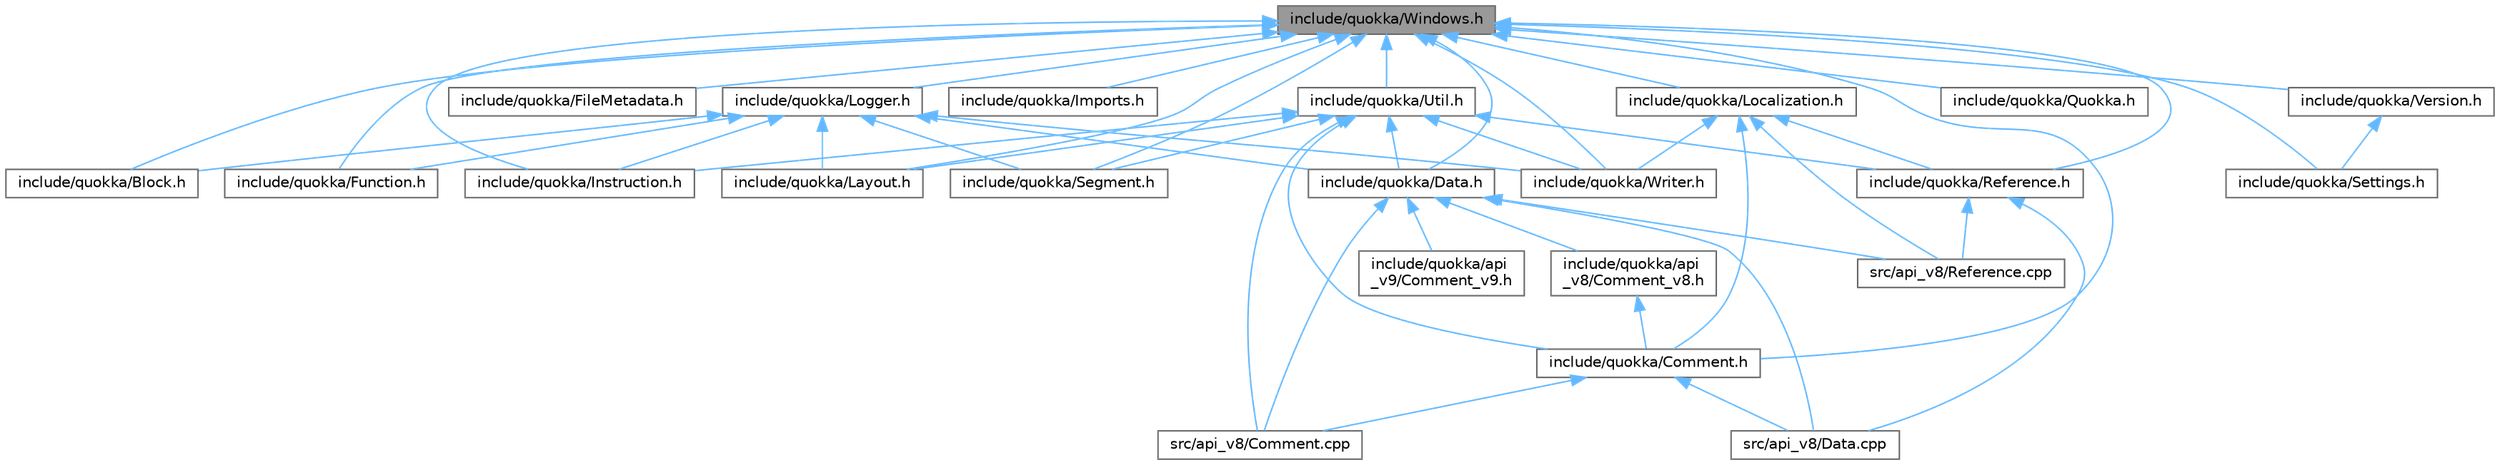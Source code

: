 digraph "include/quokka/Windows.h"
{
 // LATEX_PDF_SIZE
  bgcolor="transparent";
  edge [fontname=Helvetica,fontsize=10,labelfontname=Helvetica,labelfontsize=10];
  node [fontname=Helvetica,fontsize=10,shape=box,height=0.2,width=0.4];
  Node1 [id="Node000001",label="include/quokka/Windows.h",height=0.2,width=0.4,color="gray40", fillcolor="grey60", style="filled", fontcolor="black",tooltip=" "];
  Node1 -> Node2 [id="edge1_Node000001_Node000002",dir="back",color="steelblue1",style="solid",tooltip=" "];
  Node2 [id="Node000002",label="include/quokka/Block.h",height=0.2,width=0.4,color="grey40", fillcolor="white", style="filled",URL="$Block_8h.html",tooltip=" "];
  Node1 -> Node3 [id="edge2_Node000001_Node000003",dir="back",color="steelblue1",style="solid",tooltip=" "];
  Node3 [id="Node000003",label="include/quokka/Comment.h",height=0.2,width=0.4,color="grey40", fillcolor="white", style="filled",URL="$Comment_8h.html",tooltip=" "];
  Node3 -> Node4 [id="edge3_Node000003_Node000004",dir="back",color="steelblue1",style="solid",tooltip=" "];
  Node4 [id="Node000004",label="src/api_v8/Comment.cpp",height=0.2,width=0.4,color="grey40", fillcolor="white", style="filled",URL="$api__v8_2Comment_8cpp_source.html",tooltip=" "];
  Node3 -> Node5 [id="edge4_Node000003_Node000005",dir="back",color="steelblue1",style="solid",tooltip=" "];
  Node5 [id="Node000005",label="src/api_v8/Data.cpp",height=0.2,width=0.4,color="grey40", fillcolor="white", style="filled",URL="$api__v8_2Data_8cpp_source.html",tooltip=" "];
  Node1 -> Node6 [id="edge5_Node000001_Node000006",dir="back",color="steelblue1",style="solid",tooltip=" "];
  Node6 [id="Node000006",label="include/quokka/Data.h",height=0.2,width=0.4,color="grey40", fillcolor="white", style="filled",URL="$Data_8h.html",tooltip=" "];
  Node6 -> Node7 [id="edge6_Node000006_Node000007",dir="back",color="steelblue1",style="solid",tooltip=" "];
  Node7 [id="Node000007",label="include/quokka/api\l_v8/Comment_v8.h",height=0.2,width=0.4,color="grey40", fillcolor="white", style="filled",URL="$Comment__v8_8h_source.html",tooltip=" "];
  Node7 -> Node3 [id="edge7_Node000007_Node000003",dir="back",color="steelblue1",style="solid",tooltip=" "];
  Node6 -> Node8 [id="edge8_Node000006_Node000008",dir="back",color="steelblue1",style="solid",tooltip=" "];
  Node8 [id="Node000008",label="include/quokka/api\l_v9/Comment_v9.h",height=0.2,width=0.4,color="grey40", fillcolor="white", style="filled",URL="$Comment__v9_8h.html",tooltip=" "];
  Node6 -> Node4 [id="edge9_Node000006_Node000004",dir="back",color="steelblue1",style="solid",tooltip=" "];
  Node6 -> Node5 [id="edge10_Node000006_Node000005",dir="back",color="steelblue1",style="solid",tooltip=" "];
  Node6 -> Node9 [id="edge11_Node000006_Node000009",dir="back",color="steelblue1",style="solid",tooltip=" "];
  Node9 [id="Node000009",label="src/api_v8/Reference.cpp",height=0.2,width=0.4,color="grey40", fillcolor="white", style="filled",URL="$api__v8_2Reference_8cpp_source.html",tooltip=" "];
  Node1 -> Node10 [id="edge12_Node000001_Node000010",dir="back",color="steelblue1",style="solid",tooltip=" "];
  Node10 [id="Node000010",label="include/quokka/FileMetadata.h",height=0.2,width=0.4,color="grey40", fillcolor="white", style="filled",URL="$FileMetadata_8h.html",tooltip=" "];
  Node1 -> Node11 [id="edge13_Node000001_Node000011",dir="back",color="steelblue1",style="solid",tooltip=" "];
  Node11 [id="Node000011",label="include/quokka/Function.h",height=0.2,width=0.4,color="grey40", fillcolor="white", style="filled",URL="$Function_8h.html",tooltip=" "];
  Node1 -> Node12 [id="edge14_Node000001_Node000012",dir="back",color="steelblue1",style="solid",tooltip=" "];
  Node12 [id="Node000012",label="include/quokka/Imports.h",height=0.2,width=0.4,color="grey40", fillcolor="white", style="filled",URL="$Imports_8h_source.html",tooltip=" "];
  Node1 -> Node13 [id="edge15_Node000001_Node000013",dir="back",color="steelblue1",style="solid",tooltip=" "];
  Node13 [id="Node000013",label="include/quokka/Instruction.h",height=0.2,width=0.4,color="grey40", fillcolor="white", style="filled",URL="$Instruction_8h.html",tooltip=" "];
  Node1 -> Node14 [id="edge16_Node000001_Node000014",dir="back",color="steelblue1",style="solid",tooltip=" "];
  Node14 [id="Node000014",label="include/quokka/Layout.h",height=0.2,width=0.4,color="grey40", fillcolor="white", style="filled",URL="$Layout_8h.html",tooltip=" "];
  Node1 -> Node15 [id="edge17_Node000001_Node000015",dir="back",color="steelblue1",style="solid",tooltip=" "];
  Node15 [id="Node000015",label="include/quokka/Localization.h",height=0.2,width=0.4,color="grey40", fillcolor="white", style="filled",URL="$Localization_8h.html",tooltip=" "];
  Node15 -> Node3 [id="edge18_Node000015_Node000003",dir="back",color="steelblue1",style="solid",tooltip=" "];
  Node15 -> Node16 [id="edge19_Node000015_Node000016",dir="back",color="steelblue1",style="solid",tooltip=" "];
  Node16 [id="Node000016",label="include/quokka/Reference.h",height=0.2,width=0.4,color="grey40", fillcolor="white", style="filled",URL="$Reference_8h.html",tooltip=" "];
  Node16 -> Node5 [id="edge20_Node000016_Node000005",dir="back",color="steelblue1",style="solid",tooltip=" "];
  Node16 -> Node9 [id="edge21_Node000016_Node000009",dir="back",color="steelblue1",style="solid",tooltip=" "];
  Node15 -> Node17 [id="edge22_Node000015_Node000017",dir="back",color="steelblue1",style="solid",tooltip=" "];
  Node17 [id="Node000017",label="include/quokka/Writer.h",height=0.2,width=0.4,color="grey40", fillcolor="white", style="filled",URL="$Writer_8h.html",tooltip=" "];
  Node15 -> Node9 [id="edge23_Node000015_Node000009",dir="back",color="steelblue1",style="solid",tooltip=" "];
  Node1 -> Node18 [id="edge24_Node000001_Node000018",dir="back",color="steelblue1",style="solid",tooltip=" "];
  Node18 [id="Node000018",label="include/quokka/Logger.h",height=0.2,width=0.4,color="grey40", fillcolor="white", style="filled",URL="$Logger_8h.html",tooltip=" "];
  Node18 -> Node2 [id="edge25_Node000018_Node000002",dir="back",color="steelblue1",style="solid",tooltip=" "];
  Node18 -> Node6 [id="edge26_Node000018_Node000006",dir="back",color="steelblue1",style="solid",tooltip=" "];
  Node18 -> Node11 [id="edge27_Node000018_Node000011",dir="back",color="steelblue1",style="solid",tooltip=" "];
  Node18 -> Node13 [id="edge28_Node000018_Node000013",dir="back",color="steelblue1",style="solid",tooltip=" "];
  Node18 -> Node14 [id="edge29_Node000018_Node000014",dir="back",color="steelblue1",style="solid",tooltip=" "];
  Node18 -> Node19 [id="edge30_Node000018_Node000019",dir="back",color="steelblue1",style="solid",tooltip=" "];
  Node19 [id="Node000019",label="include/quokka/Segment.h",height=0.2,width=0.4,color="grey40", fillcolor="white", style="filled",URL="$Segment_8h.html",tooltip=" "];
  Node18 -> Node17 [id="edge31_Node000018_Node000017",dir="back",color="steelblue1",style="solid",tooltip=" "];
  Node1 -> Node20 [id="edge32_Node000001_Node000020",dir="back",color="steelblue1",style="solid",tooltip=" "];
  Node20 [id="Node000020",label="include/quokka/Quokka.h",height=0.2,width=0.4,color="grey40", fillcolor="white", style="filled",URL="$Quokka_8h.html",tooltip=" "];
  Node1 -> Node16 [id="edge33_Node000001_Node000016",dir="back",color="steelblue1",style="solid",tooltip=" "];
  Node1 -> Node19 [id="edge34_Node000001_Node000019",dir="back",color="steelblue1",style="solid",tooltip=" "];
  Node1 -> Node21 [id="edge35_Node000001_Node000021",dir="back",color="steelblue1",style="solid",tooltip=" "];
  Node21 [id="Node000021",label="include/quokka/Settings.h",height=0.2,width=0.4,color="grey40", fillcolor="white", style="filled",URL="$Settings_8h.html",tooltip=" "];
  Node1 -> Node22 [id="edge36_Node000001_Node000022",dir="back",color="steelblue1",style="solid",tooltip=" "];
  Node22 [id="Node000022",label="include/quokka/Util.h",height=0.2,width=0.4,color="grey40", fillcolor="white", style="filled",URL="$Util_8h.html",tooltip=" "];
  Node22 -> Node3 [id="edge37_Node000022_Node000003",dir="back",color="steelblue1",style="solid",tooltip=" "];
  Node22 -> Node6 [id="edge38_Node000022_Node000006",dir="back",color="steelblue1",style="solid",tooltip=" "];
  Node22 -> Node13 [id="edge39_Node000022_Node000013",dir="back",color="steelblue1",style="solid",tooltip=" "];
  Node22 -> Node14 [id="edge40_Node000022_Node000014",dir="back",color="steelblue1",style="solid",tooltip=" "];
  Node22 -> Node16 [id="edge41_Node000022_Node000016",dir="back",color="steelblue1",style="solid",tooltip=" "];
  Node22 -> Node19 [id="edge42_Node000022_Node000019",dir="back",color="steelblue1",style="solid",tooltip=" "];
  Node22 -> Node17 [id="edge43_Node000022_Node000017",dir="back",color="steelblue1",style="solid",tooltip=" "];
  Node22 -> Node4 [id="edge44_Node000022_Node000004",dir="back",color="steelblue1",style="solid",tooltip=" "];
  Node1 -> Node23 [id="edge45_Node000001_Node000023",dir="back",color="steelblue1",style="solid",tooltip=" "];
  Node23 [id="Node000023",label="include/quokka/Version.h",height=0.2,width=0.4,color="grey40", fillcolor="white", style="filled",URL="$Version_8h.html",tooltip=" "];
  Node23 -> Node21 [id="edge46_Node000023_Node000021",dir="back",color="steelblue1",style="solid",tooltip=" "];
  Node1 -> Node17 [id="edge47_Node000001_Node000017",dir="back",color="steelblue1",style="solid",tooltip=" "];
}
